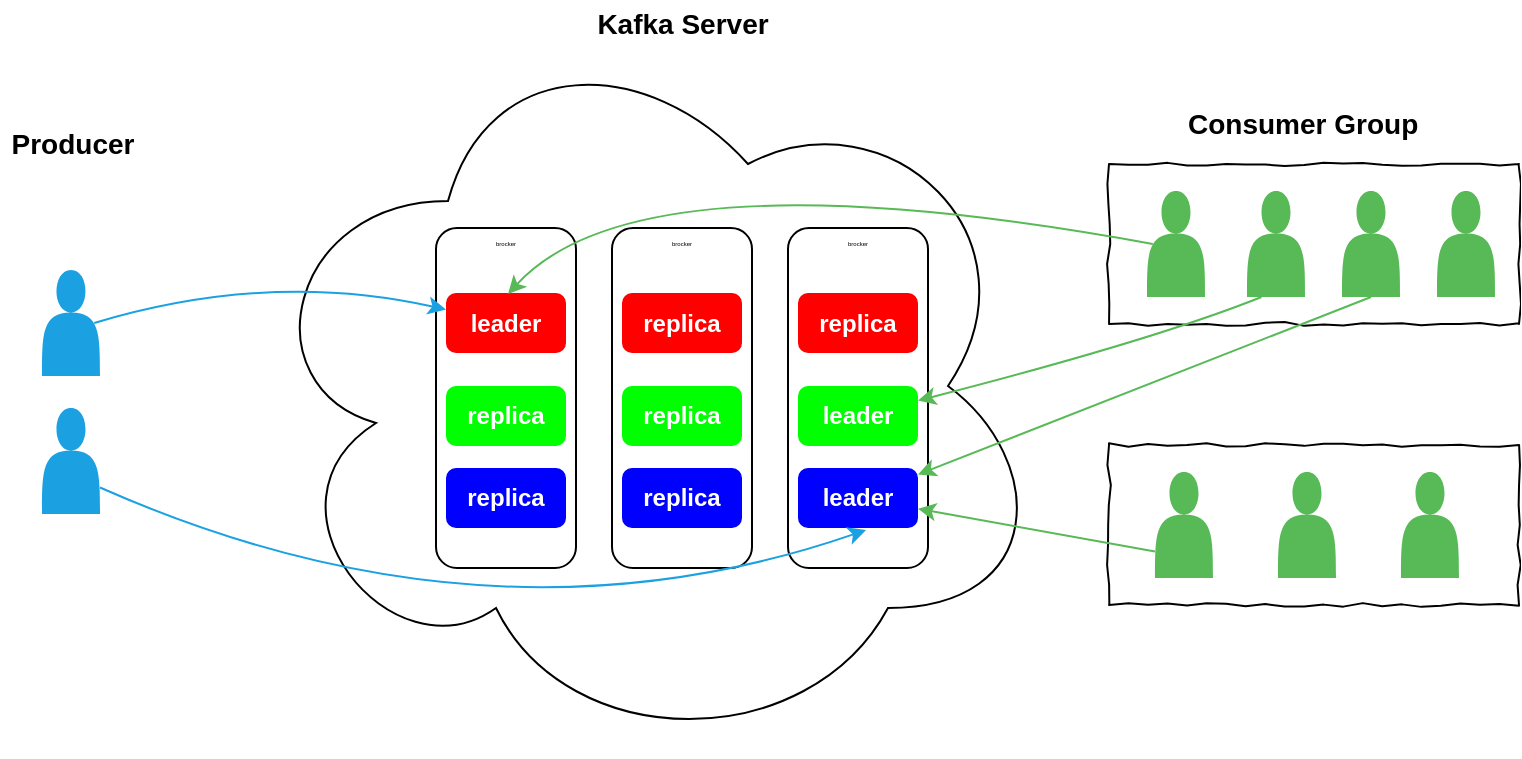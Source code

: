 <mxfile version="10.8.4" type="device"><diagram id="lCgo0ICNQzaHgV9uenSf" name="Page-1"><mxGraphModel dx="834" dy="448" grid="0" gridSize="10" guides="1" tooltips="1" connect="1" arrows="1" fold="1" page="1" pageScale="1" pageWidth="827" pageHeight="1169" background="#FFFFFF" math="0" shadow="0"><root><mxCell id="0"/><mxCell id="1" parent="0"/><mxCell id="0DNrc76GImTMBzXBzSAO-76" value="" style="ellipse;shape=cloud;whiteSpace=wrap;html=1;shadow=0;strokeColor=#000000;fillColor=none;fontSize=3;align=center;labelBackgroundColor=none;fontColor=#000000;gradientColor=none;" parent="1" vertex="1"><mxGeometry x="169" y="32" width="400" height="370" as="geometry"/></mxCell><mxCell id="0DNrc76GImTMBzXBzSAO-173" value="brocker" style="rounded=1;whiteSpace=wrap;html=1;shadow=0;labelBackgroundColor=none;strokeColor=#000000;fillColor=#FFFFFF;fontSize=3;align=center;verticalAlign=top;" parent="1" vertex="1"><mxGeometry x="439" y="138" width="70" height="170" as="geometry"/></mxCell><mxCell id="0DNrc76GImTMBzXBzSAO-156" value="" style="text;html=1;strokeColor=#000000;fillColor=none;align=center;verticalAlign=middle;whiteSpace=wrap;rounded=0;shadow=0;glass=0;comic=1;labelBackgroundColor=none;fontSize=3;" parent="1" vertex="1"><mxGeometry x="599.5" y="106" width="205" height="80" as="geometry"/></mxCell><mxCell id="0DNrc76GImTMBzXBzSAO-77" value="brocker" style="rounded=1;whiteSpace=wrap;html=1;shadow=0;labelBackgroundColor=none;strokeColor=#000000;fillColor=#FFFFFF;fontSize=3;align=center;verticalAlign=top;" parent="1" vertex="1"><mxGeometry x="263" y="138" width="70" height="170" as="geometry"/></mxCell><mxCell id="0DNrc76GImTMBzXBzSAO-116" value="brocker" style="rounded=1;whiteSpace=wrap;html=1;shadow=0;labelBackgroundColor=none;strokeColor=#000000;fillColor=#FFFFFF;fontSize=3;align=center;verticalAlign=top;" parent="1" vertex="1"><mxGeometry x="351" y="138" width="70" height="170" as="geometry"/></mxCell><mxCell id="0DNrc76GImTMBzXBzSAO-123" value="replica" style="html=1;shadow=0;dashed=0;shape=mxgraph.bootstrap.rrect;align=center;rSize=5;strokeColor=none;fillColor=#00FF00;fontColor=#ffffff;fontStyle=1;whiteSpace=wrap;labelBackgroundColor=none;" parent="1" vertex="1"><mxGeometry x="268" y="217" width="60" height="30" as="geometry"/></mxCell><mxCell id="0DNrc76GImTMBzXBzSAO-124" value="replica" style="html=1;shadow=0;dashed=0;shape=mxgraph.bootstrap.rrect;align=center;rSize=5;strokeColor=none;fillColor=#0000ff;fontColor=#ffffff;fontStyle=1;whiteSpace=wrap;labelBackgroundColor=none;" parent="1" vertex="1"><mxGeometry x="268" y="258" width="60" height="30" as="geometry"/></mxCell><mxCell id="0DNrc76GImTMBzXBzSAO-134" value="replica" style="html=1;shadow=0;dashed=0;shape=mxgraph.bootstrap.rrect;align=center;rSize=5;strokeColor=none;fillColor=#00FF00;fontColor=#ffffff;fontStyle=1;whiteSpace=wrap;labelBackgroundColor=none;" parent="1" vertex="1"><mxGeometry x="356" y="217" width="60" height="30" as="geometry"/></mxCell><mxCell id="0DNrc76GImTMBzXBzSAO-137" value="leader" style="html=1;shadow=0;dashed=0;shape=mxgraph.bootstrap.rrect;align=center;rSize=5;strokeColor=none;fillColor=#FF0000;fontColor=#ffffff;fontStyle=1;whiteSpace=wrap;labelBackgroundColor=none;" parent="1" vertex="1"><mxGeometry x="268" y="170.5" width="60" height="30" as="geometry"/></mxCell><mxCell id="0DNrc76GImTMBzXBzSAO-138" value="replica" style="html=1;shadow=0;dashed=0;shape=mxgraph.bootstrap.rrect;align=center;rSize=5;strokeColor=none;fillColor=#FF0000;fontColor=#ffffff;fontStyle=1;whiteSpace=wrap;labelBackgroundColor=none;" parent="1" vertex="1"><mxGeometry x="356" y="170.5" width="60" height="30" as="geometry"/></mxCell><mxCell id="0DNrc76GImTMBzXBzSAO-147" value="&lt;b&gt;&lt;font style=&quot;font-size: 14px&quot;&gt;Consumer Group&lt;/font&gt;&lt;/b&gt;" style="text;html=1;resizable=0;points=[];autosize=1;align=left;verticalAlign=top;spacingTop=-4;fontSize=3;fontColor=#000000;" parent="1" vertex="1"><mxGeometry x="637" y="75" width="130" height="10" as="geometry"/></mxCell><mxCell id="6hDbfh5hsWdr4Q0EKC1q-20" style="edgeStyle=none;curved=1;orthogonalLoop=1;jettySize=auto;html=1;exitX=0.5;exitY=1;exitDx=0;exitDy=0;strokeColor=#58B957;fillColor=#dae8fc;" parent="1" source="0DNrc76GImTMBzXBzSAO-154" target="0DNrc76GImTMBzXBzSAO-177" edge="1"><mxGeometry relative="1" as="geometry"/></mxCell><mxCell id="0DNrc76GImTMBzXBzSAO-154" value="" style="shape=actor;whiteSpace=wrap;html=1;rounded=0;shadow=0;glass=0;dashed=1;comic=0;labelBackgroundColor=none;strokeColor=none;fillColor=#58B957;gradientColor=none;fontSize=3;align=left;" parent="1" vertex="1"><mxGeometry x="716" y="119.5" width="29" height="53" as="geometry"/></mxCell><mxCell id="0DNrc76GImTMBzXBzSAO-155" value="" style="shape=actor;whiteSpace=wrap;html=1;rounded=0;shadow=0;glass=0;dashed=1;comic=0;labelBackgroundColor=none;strokeColor=none;fillColor=#58B957;gradientColor=none;fontSize=3;align=left;" parent="1" vertex="1"><mxGeometry x="668.5" y="119.5" width="29" height="53" as="geometry"/></mxCell><mxCell id="0DNrc76GImTMBzXBzSAO-153" value="" style="shape=actor;whiteSpace=wrap;html=1;rounded=0;shadow=0;glass=0;dashed=1;comic=0;labelBackgroundColor=none;strokeColor=none;fillColor=#58B957;gradientColor=none;fontSize=3;align=left;" parent="1" vertex="1"><mxGeometry x="618.5" y="119.5" width="29" height="53" as="geometry"/></mxCell><mxCell id="0DNrc76GImTMBzXBzSAO-171" value="" style="shape=actor;whiteSpace=wrap;html=1;rounded=0;shadow=0;glass=0;dashed=1;comic=0;labelBackgroundColor=none;fillColor=#58B957;fontSize=3;align=left;strokeColor=none;gradientColor=none;" parent="1" vertex="1"><mxGeometry x="763.5" y="119.5" width="29" height="53" as="geometry"/></mxCell><mxCell id="0DNrc76GImTMBzXBzSAO-174" value="&lt;span&gt;replica&lt;/span&gt;" style="html=1;shadow=0;dashed=0;shape=mxgraph.bootstrap.rrect;align=center;rSize=5;strokeColor=none;fillColor=#ff0000;fontColor=#ffffff;fontStyle=1;whiteSpace=wrap;labelBackgroundColor=none;" parent="1" vertex="1"><mxGeometry x="444" y="170.5" width="60" height="30" as="geometry"/></mxCell><mxCell id="0DNrc76GImTMBzXBzSAO-176" value="leader" style="html=1;shadow=0;dashed=0;shape=mxgraph.bootstrap.rrect;align=center;rSize=5;strokeColor=none;fillColor=#00FF00;fontColor=#ffffff;fontStyle=1;whiteSpace=wrap;labelBackgroundColor=none;" parent="1" vertex="1"><mxGeometry x="444" y="217" width="60" height="30" as="geometry"/></mxCell><mxCell id="0DNrc76GImTMBzXBzSAO-177" value="leader" style="html=1;shadow=0;dashed=0;shape=mxgraph.bootstrap.rrect;align=center;rSize=5;strokeColor=none;fillColor=#0000ff;fontColor=#ffffff;fontStyle=1;whiteSpace=wrap;labelBackgroundColor=none;" parent="1" vertex="1"><mxGeometry x="444" y="258" width="60" height="30" as="geometry"/></mxCell><mxCell id="6hDbfh5hsWdr4Q0EKC1q-8" style="edgeStyle=none;curved=1;orthogonalLoop=1;jettySize=auto;html=1;exitX=0.9;exitY=0.5;exitDx=0;exitDy=0;exitPerimeter=0;strokeColor=#1BA1E2;" parent="1" source="0DNrc76GImTMBzXBzSAO-199" target="0DNrc76GImTMBzXBzSAO-137" edge="1"><mxGeometry relative="1" as="geometry"><Array as="points"><mxPoint x="180" y="159"/></Array></mxGeometry></mxCell><mxCell id="0DNrc76GImTMBzXBzSAO-199" value="" style="shape=actor;whiteSpace=wrap;html=1;rounded=0;shadow=0;glass=0;dashed=1;comic=0;labelBackgroundColor=none;strokeColor=none;fillColor=#1ba1e2;fontSize=3;align=left;fontColor=#ffffff;gradientColor=none;" parent="1" vertex="1"><mxGeometry x="66" y="159" width="29" height="53" as="geometry"/></mxCell><mxCell id="0DNrc76GImTMBzXBzSAO-200" value="" style="shape=actor;whiteSpace=wrap;html=1;rounded=0;shadow=0;glass=0;dashed=1;comic=0;labelBackgroundColor=none;strokeColor=none;fillColor=#1ba1e2;gradientColor=none;fontSize=3;align=left;fontColor=#ffffff;" parent="1" vertex="1"><mxGeometry x="66" y="228" width="29" height="53" as="geometry"/></mxCell><mxCell id="0DNrc76GImTMBzXBzSAO-202" value="&lt;div style=&quot;text-align: center&quot;&gt;&lt;b&gt;&lt;font style=&quot;font-size: 14px&quot;&gt;Producer&lt;/font&gt;&lt;/b&gt;&lt;/div&gt;" style="text;html=1;resizable=0;points=[];autosize=1;align=center;verticalAlign=top;spacingTop=-4;fontSize=3;fontColor=#000000;" parent="1" vertex="1"><mxGeometry x="45.5" y="85" width="71" height="5" as="geometry"/></mxCell><mxCell id="0DNrc76GImTMBzXBzSAO-136" value="replica" style="html=1;shadow=0;dashed=0;shape=mxgraph.bootstrap.rrect;align=center;rSize=5;strokeColor=none;fillColor=#0000ff;fontColor=#ffffff;fontStyle=1;whiteSpace=wrap;labelBackgroundColor=none;" parent="1" vertex="1"><mxGeometry x="356" y="258" width="60" height="30" as="geometry"/></mxCell><mxCell id="6hDbfh5hsWdr4Q0EKC1q-9" style="edgeStyle=none;curved=1;orthogonalLoop=1;jettySize=auto;html=1;exitX=0.1;exitY=0.5;exitDx=0;exitDy=0;exitPerimeter=0;entryX=0.517;entryY=0.017;entryDx=0;entryDy=0;entryPerimeter=0;strokeColor=#58B957;fillColor=#dae8fc;" parent="1" source="0DNrc76GImTMBzXBzSAO-153" target="0DNrc76GImTMBzXBzSAO-137" edge="1"><mxGeometry relative="1" as="geometry"><Array as="points"><mxPoint x="365" y="99"/></Array></mxGeometry></mxCell><mxCell id="6hDbfh5hsWdr4Q0EKC1q-10" style="edgeStyle=none;curved=1;orthogonalLoop=1;jettySize=auto;html=1;exitX=0.25;exitY=1;exitDx=0;exitDy=0;strokeColor=#58B957;fillColor=#dae8fc;" parent="1" source="0DNrc76GImTMBzXBzSAO-155" target="0DNrc76GImTMBzXBzSAO-176" edge="1"><mxGeometry relative="1" as="geometry"><Array as="points"><mxPoint x="622" y="194"/></Array></mxGeometry></mxCell><mxCell id="6hDbfh5hsWdr4Q0EKC1q-14" value="" style="text;html=1;strokeColor=#000000;fillColor=none;align=center;verticalAlign=middle;whiteSpace=wrap;rounded=0;shadow=0;glass=0;comic=1;labelBackgroundColor=none;fontSize=3;" parent="1" vertex="1"><mxGeometry x="599.5" y="246.5" width="205" height="80" as="geometry"/></mxCell><mxCell id="6hDbfh5hsWdr4Q0EKC1q-19" style="edgeStyle=none;curved=1;orthogonalLoop=1;jettySize=auto;html=1;exitX=0;exitY=0.75;exitDx=0;exitDy=0;strokeColor=#58B957;fillColor=#dae8fc;" parent="1" source="6hDbfh5hsWdr4Q0EKC1q-16" target="0DNrc76GImTMBzXBzSAO-177" edge="1"><mxGeometry relative="1" as="geometry"/></mxCell><mxCell id="6hDbfh5hsWdr4Q0EKC1q-16" value="" style="shape=actor;whiteSpace=wrap;html=1;rounded=0;shadow=0;glass=0;dashed=1;comic=0;labelBackgroundColor=none;strokeColor=none;fillColor=#58B957;gradientColor=none;fontSize=3;align=left;" parent="1" vertex="1"><mxGeometry x="622.5" y="260" width="29" height="53" as="geometry"/></mxCell><mxCell id="6hDbfh5hsWdr4Q0EKC1q-17" value="" style="shape=actor;whiteSpace=wrap;html=1;rounded=0;shadow=0;glass=0;dashed=1;comic=0;labelBackgroundColor=none;strokeColor=none;fillColor=#58B957;gradientColor=none;fontSize=3;align=left;" parent="1" vertex="1"><mxGeometry x="684" y="260" width="29" height="53" as="geometry"/></mxCell><mxCell id="6hDbfh5hsWdr4Q0EKC1q-18" value="" style="shape=actor;whiteSpace=wrap;html=1;rounded=0;shadow=0;glass=0;dashed=1;comic=0;labelBackgroundColor=none;strokeColor=none;fillColor=#58B957;gradientColor=none;fontSize=3;align=left;" parent="1" vertex="1"><mxGeometry x="745.5" y="260" width="29" height="53" as="geometry"/></mxCell><mxCell id="6hDbfh5hsWdr4Q0EKC1q-21" style="edgeStyle=none;curved=1;orthogonalLoop=1;jettySize=auto;html=1;exitX=1;exitY=0.75;exitDx=0;exitDy=0;entryX=0.567;entryY=1.033;entryDx=0;entryDy=0;entryPerimeter=0;strokeColor=#1BA1E2;" parent="1" source="0DNrc76GImTMBzXBzSAO-200" target="0DNrc76GImTMBzXBzSAO-177" edge="1"><mxGeometry relative="1" as="geometry"><Array as="points"><mxPoint x="290" y="354"/></Array></mxGeometry></mxCell><mxCell id="UxtAVQARa4qiiYi5e-P8-2" value="&lt;div style=&quot;text-align: center&quot;&gt;&lt;span style=&quot;font-size: 14px&quot;&gt;&lt;b&gt;Kafka Server&lt;/b&gt;&lt;/span&gt;&lt;/div&gt;" style="text;html=1;resizable=0;points=[];autosize=1;align=center;verticalAlign=top;spacingTop=-4;fontSize=3;fontColor=#000000;" vertex="1" parent="1"><mxGeometry x="338" y="24.5" width="96" height="5" as="geometry"/></mxCell></root></mxGraphModel></diagram></mxfile>